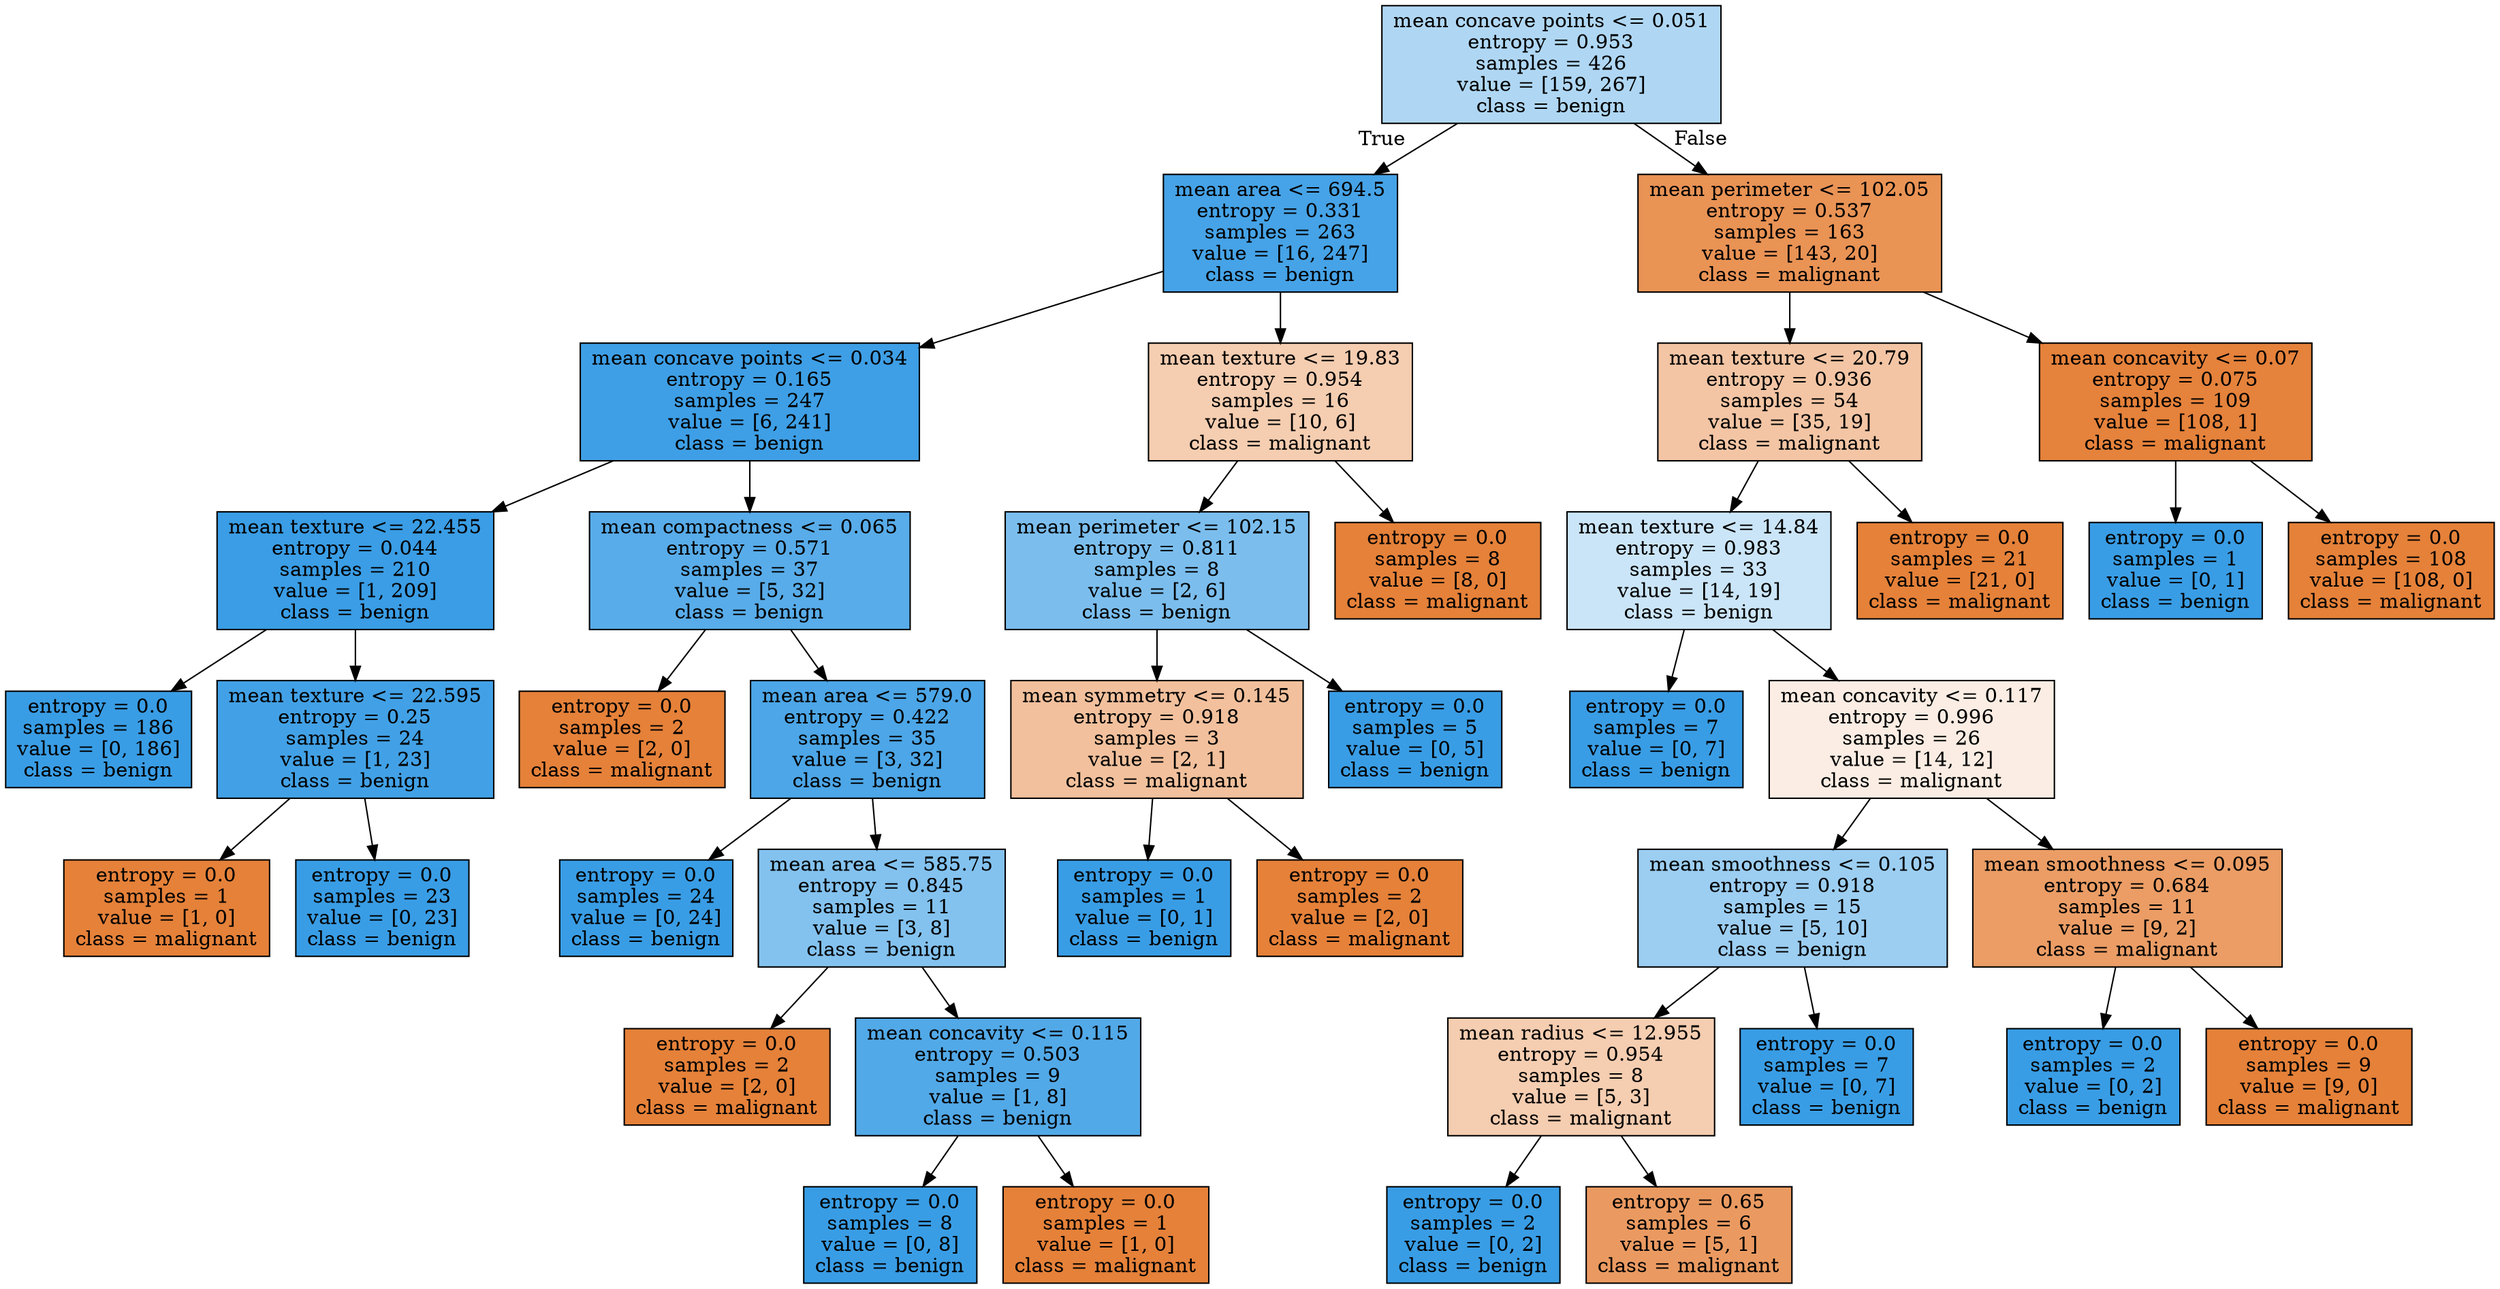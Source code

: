 digraph Tree {
node [shape=box, style="filled", color="black"] ;
0 [label="mean concave points <= 0.051\nentropy = 0.953\nsamples = 426\nvalue = [159, 267]\nclass = benign", fillcolor="#afd7f4"] ;
1 [label="mean area <= 694.5\nentropy = 0.331\nsamples = 263\nvalue = [16, 247]\nclass = benign", fillcolor="#46a3e7"] ;
0 -> 1 [labeldistance=2.5, labelangle=45, headlabel="True"] ;
2 [label="mean concave points <= 0.034\nentropy = 0.165\nsamples = 247\nvalue = [6, 241]\nclass = benign", fillcolor="#3e9fe6"] ;
1 -> 2 ;
3 [label="mean texture <= 22.455\nentropy = 0.044\nsamples = 210\nvalue = [1, 209]\nclass = benign", fillcolor="#3a9de5"] ;
2 -> 3 ;
4 [label="entropy = 0.0\nsamples = 186\nvalue = [0, 186]\nclass = benign", fillcolor="#399de5"] ;
3 -> 4 ;
5 [label="mean texture <= 22.595\nentropy = 0.25\nsamples = 24\nvalue = [1, 23]\nclass = benign", fillcolor="#42a1e6"] ;
3 -> 5 ;
6 [label="entropy = 0.0\nsamples = 1\nvalue = [1, 0]\nclass = malignant", fillcolor="#e58139"] ;
5 -> 6 ;
7 [label="entropy = 0.0\nsamples = 23\nvalue = [0, 23]\nclass = benign", fillcolor="#399de5"] ;
5 -> 7 ;
8 [label="mean compactness <= 0.065\nentropy = 0.571\nsamples = 37\nvalue = [5, 32]\nclass = benign", fillcolor="#58ace9"] ;
2 -> 8 ;
9 [label="entropy = 0.0\nsamples = 2\nvalue = [2, 0]\nclass = malignant", fillcolor="#e58139"] ;
8 -> 9 ;
10 [label="mean area <= 579.0\nentropy = 0.422\nsamples = 35\nvalue = [3, 32]\nclass = benign", fillcolor="#4ca6e7"] ;
8 -> 10 ;
11 [label="entropy = 0.0\nsamples = 24\nvalue = [0, 24]\nclass = benign", fillcolor="#399de5"] ;
10 -> 11 ;
12 [label="mean area <= 585.75\nentropy = 0.845\nsamples = 11\nvalue = [3, 8]\nclass = benign", fillcolor="#83c2ef"] ;
10 -> 12 ;
13 [label="entropy = 0.0\nsamples = 2\nvalue = [2, 0]\nclass = malignant", fillcolor="#e58139"] ;
12 -> 13 ;
14 [label="mean concavity <= 0.115\nentropy = 0.503\nsamples = 9\nvalue = [1, 8]\nclass = benign", fillcolor="#52a9e8"] ;
12 -> 14 ;
15 [label="entropy = 0.0\nsamples = 8\nvalue = [0, 8]\nclass = benign", fillcolor="#399de5"] ;
14 -> 15 ;
16 [label="entropy = 0.0\nsamples = 1\nvalue = [1, 0]\nclass = malignant", fillcolor="#e58139"] ;
14 -> 16 ;
17 [label="mean texture <= 19.83\nentropy = 0.954\nsamples = 16\nvalue = [10, 6]\nclass = malignant", fillcolor="#f5cdb0"] ;
1 -> 17 ;
18 [label="mean perimeter <= 102.15\nentropy = 0.811\nsamples = 8\nvalue = [2, 6]\nclass = benign", fillcolor="#7bbeee"] ;
17 -> 18 ;
19 [label="mean symmetry <= 0.145\nentropy = 0.918\nsamples = 3\nvalue = [2, 1]\nclass = malignant", fillcolor="#f2c09c"] ;
18 -> 19 ;
20 [label="entropy = 0.0\nsamples = 1\nvalue = [0, 1]\nclass = benign", fillcolor="#399de5"] ;
19 -> 20 ;
21 [label="entropy = 0.0\nsamples = 2\nvalue = [2, 0]\nclass = malignant", fillcolor="#e58139"] ;
19 -> 21 ;
22 [label="entropy = 0.0\nsamples = 5\nvalue = [0, 5]\nclass = benign", fillcolor="#399de5"] ;
18 -> 22 ;
23 [label="entropy = 0.0\nsamples = 8\nvalue = [8, 0]\nclass = malignant", fillcolor="#e58139"] ;
17 -> 23 ;
24 [label="mean perimeter <= 102.05\nentropy = 0.537\nsamples = 163\nvalue = [143, 20]\nclass = malignant", fillcolor="#e99355"] ;
0 -> 24 [labeldistance=2.5, labelangle=-45, headlabel="False"] ;
25 [label="mean texture <= 20.79\nentropy = 0.936\nsamples = 54\nvalue = [35, 19]\nclass = malignant", fillcolor="#f3c5a4"] ;
24 -> 25 ;
26 [label="mean texture <= 14.84\nentropy = 0.983\nsamples = 33\nvalue = [14, 19]\nclass = benign", fillcolor="#cbe5f8"] ;
25 -> 26 ;
27 [label="entropy = 0.0\nsamples = 7\nvalue = [0, 7]\nclass = benign", fillcolor="#399de5"] ;
26 -> 27 ;
28 [label="mean concavity <= 0.117\nentropy = 0.996\nsamples = 26\nvalue = [14, 12]\nclass = malignant", fillcolor="#fbede3"] ;
26 -> 28 ;
29 [label="mean smoothness <= 0.105\nentropy = 0.918\nsamples = 15\nvalue = [5, 10]\nclass = benign", fillcolor="#9ccef2"] ;
28 -> 29 ;
30 [label="mean radius <= 12.955\nentropy = 0.954\nsamples = 8\nvalue = [5, 3]\nclass = malignant", fillcolor="#f5cdb0"] ;
29 -> 30 ;
31 [label="entropy = 0.0\nsamples = 2\nvalue = [0, 2]\nclass = benign", fillcolor="#399de5"] ;
30 -> 31 ;
32 [label="entropy = 0.65\nsamples = 6\nvalue = [5, 1]\nclass = malignant", fillcolor="#ea9a61"] ;
30 -> 32 ;
33 [label="entropy = 0.0\nsamples = 7\nvalue = [0, 7]\nclass = benign", fillcolor="#399de5"] ;
29 -> 33 ;
34 [label="mean smoothness <= 0.095\nentropy = 0.684\nsamples = 11\nvalue = [9, 2]\nclass = malignant", fillcolor="#eb9d65"] ;
28 -> 34 ;
35 [label="entropy = 0.0\nsamples = 2\nvalue = [0, 2]\nclass = benign", fillcolor="#399de5"] ;
34 -> 35 ;
36 [label="entropy = 0.0\nsamples = 9\nvalue = [9, 0]\nclass = malignant", fillcolor="#e58139"] ;
34 -> 36 ;
37 [label="entropy = 0.0\nsamples = 21\nvalue = [21, 0]\nclass = malignant", fillcolor="#e58139"] ;
25 -> 37 ;
38 [label="mean concavity <= 0.07\nentropy = 0.075\nsamples = 109\nvalue = [108, 1]\nclass = malignant", fillcolor="#e5823b"] ;
24 -> 38 ;
39 [label="entropy = 0.0\nsamples = 1\nvalue = [0, 1]\nclass = benign", fillcolor="#399de5"] ;
38 -> 39 ;
40 [label="entropy = 0.0\nsamples = 108\nvalue = [108, 0]\nclass = malignant", fillcolor="#e58139"] ;
38 -> 40 ;
}